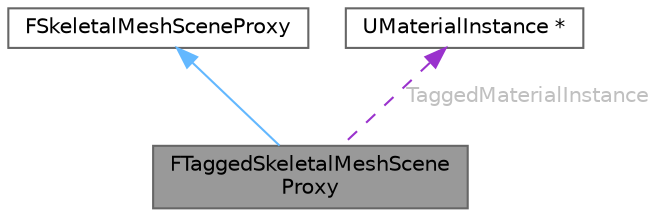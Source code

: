 digraph "FTaggedSkeletalMeshSceneProxy"
{
 // INTERACTIVE_SVG=YES
 // LATEX_PDF_SIZE
  bgcolor="transparent";
  edge [fontname=Helvetica,fontsize=10,labelfontname=Helvetica,labelfontsize=10];
  node [fontname=Helvetica,fontsize=10,shape=box,height=0.2,width=0.4];
  Node1 [id="Node000001",label="FTaggedSkeletalMeshScene\lProxy",height=0.2,width=0.4,color="gray40", fillcolor="grey60", style="filled", fontcolor="black",tooltip=" "];
  Node2 -> Node1 [id="edge1_Node000001_Node000002",dir="back",color="steelblue1",style="solid",tooltip=" "];
  Node2 [id="Node000002",label="FSkeletalMeshSceneProxy",height=0.2,width=0.4,color="gray40", fillcolor="white", style="filled",URL="$d4/d0e/classFSkeletalMeshSceneProxy.html",tooltip=" "];
  Node3 -> Node1 [id="edge2_Node000001_Node000003",dir="back",color="darkorchid3",style="dashed",tooltip=" ",label=" TaggedMaterialInstance",fontcolor="grey" ];
  Node3 [id="Node000003",label="UMaterialInstance *",height=0.2,width=0.4,color="gray40", fillcolor="white", style="filled",tooltip=" "];
}
